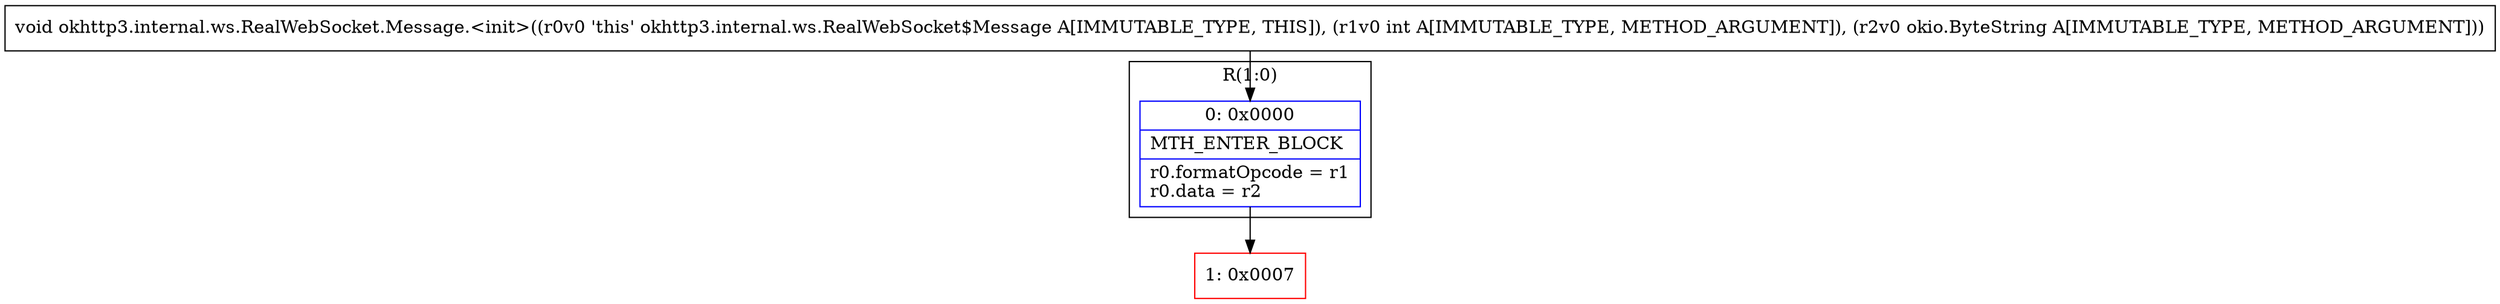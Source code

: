 digraph "CFG forokhttp3.internal.ws.RealWebSocket.Message.\<init\>(ILokio\/ByteString;)V" {
subgraph cluster_Region_1235598338 {
label = "R(1:0)";
node [shape=record,color=blue];
Node_0 [shape=record,label="{0\:\ 0x0000|MTH_ENTER_BLOCK\l|r0.formatOpcode = r1\lr0.data = r2\l}"];
}
Node_1 [shape=record,color=red,label="{1\:\ 0x0007}"];
MethodNode[shape=record,label="{void okhttp3.internal.ws.RealWebSocket.Message.\<init\>((r0v0 'this' okhttp3.internal.ws.RealWebSocket$Message A[IMMUTABLE_TYPE, THIS]), (r1v0 int A[IMMUTABLE_TYPE, METHOD_ARGUMENT]), (r2v0 okio.ByteString A[IMMUTABLE_TYPE, METHOD_ARGUMENT])) }"];
MethodNode -> Node_0;
Node_0 -> Node_1;
}


